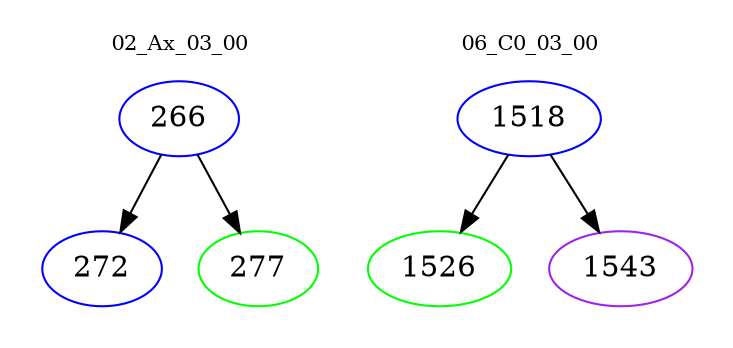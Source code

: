 digraph{
subgraph cluster_0 {
color = white
label = "02_Ax_03_00";
fontsize=10;
T0_266 [label="266", color="blue"]
T0_266 -> T0_272 [color="black"]
T0_272 [label="272", color="blue"]
T0_266 -> T0_277 [color="black"]
T0_277 [label="277", color="green"]
}
subgraph cluster_1 {
color = white
label = "06_C0_03_00";
fontsize=10;
T1_1518 [label="1518", color="blue"]
T1_1518 -> T1_1526 [color="black"]
T1_1526 [label="1526", color="green"]
T1_1518 -> T1_1543 [color="black"]
T1_1543 [label="1543", color="purple"]
}
}
